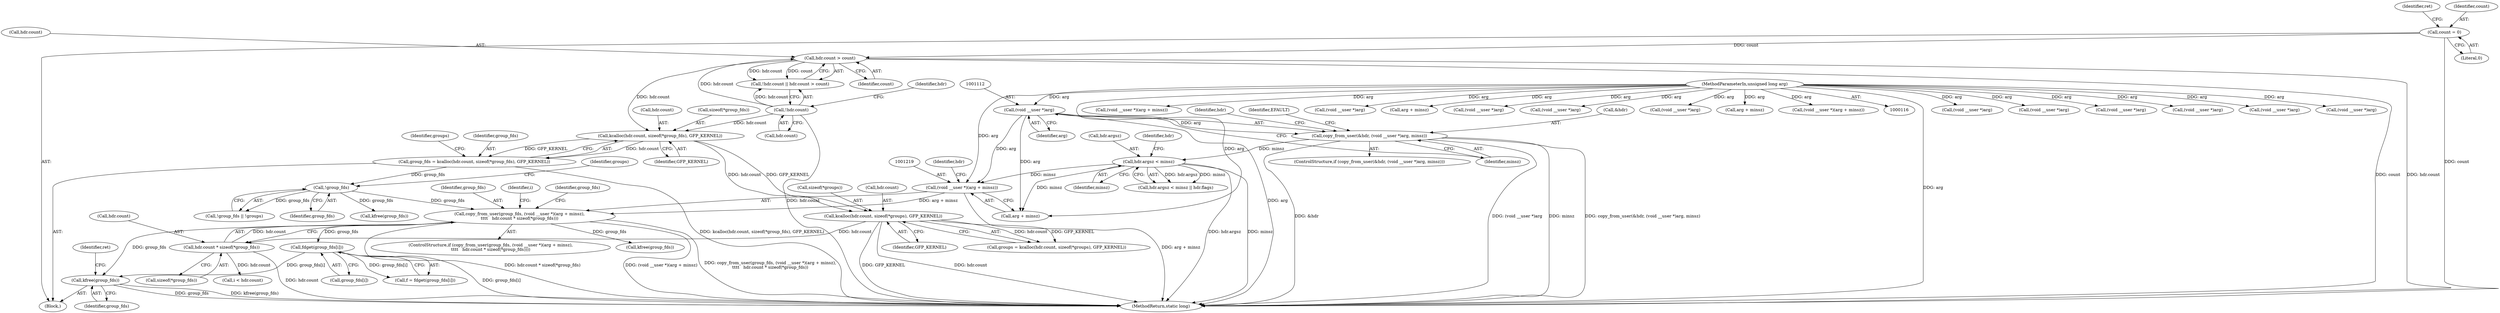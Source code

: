 digraph "0_linux_05692d7005a364add85c6e25a6c4447ce08f913a@pointer" {
"1001301" [label="(Call,kfree(group_fds))"];
"1001254" [label="(Call,fdget(group_fds[i]))"];
"1001216" [label="(Call,copy_from_user(group_fds, (void __user *)(arg + minsz),\n\t\t\t\t   hdr.count * sizeof(*group_fds)))"];
"1001203" [label="(Call,!group_fds)"];
"1001181" [label="(Call,group_fds = kcalloc(hdr.count, sizeof(*group_fds), GFP_KERNEL))"];
"1001183" [label="(Call,kcalloc(hdr.count, sizeof(*group_fds), GFP_KERNEL))"];
"1001169" [label="(Call,!hdr.count)"];
"1001173" [label="(Call,hdr.count > count)"];
"1001100" [label="(Call,count = 0)"];
"1001218" [label="(Call,(void __user *)(arg + minsz))"];
"1001111" [label="(Call,(void __user *)arg)"];
"1000119" [label="(MethodParameterIn,unsigned long arg)"];
"1001120" [label="(Call,hdr.argsz < minsz)"];
"1001108" [label="(Call,copy_from_user(&hdr, (void __user *)arg, minsz))"];
"1001223" [label="(Call,hdr.count * sizeof(*group_fds))"];
"1001193" [label="(Call,kcalloc(hdr.count, sizeof(*groups), GFP_KERNEL))"];
"1001182" [label="(Identifier,group_fds)"];
"1001124" [label="(Identifier,minsz)"];
"1001175" [label="(Identifier,hdr)"];
"1001181" [label="(Call,group_fds = kcalloc(hdr.count, sizeof(*group_fds), GFP_KERNEL))"];
"1001200" [label="(Identifier,GFP_KERNEL)"];
"1001111" [label="(Call,(void __user *)arg)"];
"1001194" [label="(Call,hdr.count)"];
"1001120" [label="(Call,hdr.argsz < minsz)"];
"1001105" [label="(Identifier,ret)"];
"1000557" [label="(Call,(void __user *)arg)"];
"1001302" [label="(Identifier,group_fds)"];
"1001191" [label="(Call,groups = kcalloc(hdr.count, sizeof(*groups), GFP_KERNEL))"];
"1000183" [label="(Call,(void __user *)arg)"];
"1001177" [label="(Identifier,count)"];
"1001223" [label="(Call,hdr.count * sizeof(*group_fds))"];
"1000589" [label="(Call,(void __user *)arg)"];
"1000911" [label="(Call,(void __user *)arg)"];
"1001168" [label="(Call,!hdr.count || hdr.count > count)"];
"1001126" [label="(Identifier,hdr)"];
"1001183" [label="(Call,kcalloc(hdr.count, sizeof(*group_fds), GFP_KERNEL))"];
"1001101" [label="(Identifier,count)"];
"1001117" [label="(Identifier,EFAULT)"];
"1001369" [label="(MethodReturn,static long)"];
"1001225" [label="(Identifier,hdr)"];
"1001100" [label="(Call,count = 0)"];
"1001217" [label="(Identifier,group_fds)"];
"1001206" [label="(Identifier,groups)"];
"1000686" [label="(Call,(void __user *)arg)"];
"1001047" [label="(Call,(void __user *)arg)"];
"1001107" [label="(ControlStructure,if (copy_from_user(&hdr, (void __user *)arg, minsz)))"];
"1001108" [label="(Call,copy_from_user(&hdr, (void __user *)arg, minsz))"];
"1001109" [label="(Call,&hdr)"];
"1001063" [label="(Call,(void __user *)(arg + minsz))"];
"1001255" [label="(Call,group_fds[i])"];
"1001204" [label="(Identifier,group_fds)"];
"1001190" [label="(Identifier,GFP_KERNEL)"];
"1000609" [label="(Call,(void __user *)arg)"];
"1000823" [label="(Call,arg + minsz)"];
"1001240" [label="(Identifier,i)"];
"1001301" [label="(Call,kfree(group_fds))"];
"1001170" [label="(Call,hdr.count)"];
"1001119" [label="(Call,hdr.argsz < minsz || hdr.flags)"];
"1000212" [label="(Call,(void __user *)arg)"];
"1001122" [label="(Identifier,hdr)"];
"1001173" [label="(Call,hdr.count > count)"];
"1000136" [label="(Call,(void __user *)arg)"];
"1001216" [label="(Call,copy_from_user(group_fds, (void __user *)(arg + minsz),\n\t\t\t\t   hdr.count * sizeof(*group_fds)))"];
"1001208" [label="(Call,kfree(group_fds))"];
"1001227" [label="(Call,sizeof(*group_fds))"];
"1001304" [label="(Identifier,ret)"];
"1001203" [label="(Call,!group_fds)"];
"1001089" [label="(Block,)"];
"1001232" [label="(Identifier,group_fds)"];
"1000119" [label="(MethodParameterIn,unsigned long arg)"];
"1000714" [label="(Call,(void __user *)arg)"];
"1001121" [label="(Call,hdr.argsz)"];
"1001215" [label="(ControlStructure,if (copy_from_user(group_fds, (void __user *)(arg + minsz),\n\t\t\t\t   hdr.count * sizeof(*group_fds))))"];
"1001184" [label="(Call,hdr.count)"];
"1001220" [label="(Call,arg + minsz)"];
"1001113" [label="(Identifier,arg)"];
"1001254" [label="(Call,fdget(group_fds[i]))"];
"1001193" [label="(Call,kcalloc(hdr.count, sizeof(*groups), GFP_KERNEL))"];
"1001231" [label="(Call,kfree(group_fds))"];
"1001202" [label="(Call,!group_fds || !groups)"];
"1001065" [label="(Call,arg + minsz)"];
"1001197" [label="(Call,sizeof(*groups))"];
"1001218" [label="(Call,(void __user *)(arg + minsz))"];
"1001187" [label="(Call,sizeof(*group_fds))"];
"1001174" [label="(Call,hdr.count)"];
"1000821" [label="(Call,(void __user *)(arg + minsz))"];
"1001252" [label="(Call,f = fdget(group_fds[i]))"];
"1001114" [label="(Identifier,minsz)"];
"1001242" [label="(Call,i < hdr.count)"];
"1001169" [label="(Call,!hdr.count)"];
"1001192" [label="(Identifier,groups)"];
"1001224" [label="(Call,hdr.count)"];
"1001102" [label="(Literal,0)"];
"1001301" -> "1001089"  [label="AST: "];
"1001301" -> "1001302"  [label="CFG: "];
"1001302" -> "1001301"  [label="AST: "];
"1001304" -> "1001301"  [label="CFG: "];
"1001301" -> "1001369"  [label="DDG: group_fds"];
"1001301" -> "1001369"  [label="DDG: kfree(group_fds)"];
"1001254" -> "1001301"  [label="DDG: group_fds[i]"];
"1001216" -> "1001301"  [label="DDG: group_fds"];
"1001254" -> "1001252"  [label="AST: "];
"1001254" -> "1001255"  [label="CFG: "];
"1001255" -> "1001254"  [label="AST: "];
"1001252" -> "1001254"  [label="CFG: "];
"1001254" -> "1001369"  [label="DDG: group_fds[i]"];
"1001254" -> "1001252"  [label="DDG: group_fds[i]"];
"1001216" -> "1001254"  [label="DDG: group_fds"];
"1001216" -> "1001215"  [label="AST: "];
"1001216" -> "1001223"  [label="CFG: "];
"1001217" -> "1001216"  [label="AST: "];
"1001218" -> "1001216"  [label="AST: "];
"1001223" -> "1001216"  [label="AST: "];
"1001232" -> "1001216"  [label="CFG: "];
"1001240" -> "1001216"  [label="CFG: "];
"1001216" -> "1001369"  [label="DDG: hdr.count * sizeof(*group_fds)"];
"1001216" -> "1001369"  [label="DDG: (void __user *)(arg + minsz)"];
"1001216" -> "1001369"  [label="DDG: copy_from_user(group_fds, (void __user *)(arg + minsz),\n\t\t\t\t   hdr.count * sizeof(*group_fds))"];
"1001203" -> "1001216"  [label="DDG: group_fds"];
"1001218" -> "1001216"  [label="DDG: arg + minsz"];
"1001223" -> "1001216"  [label="DDG: hdr.count"];
"1001216" -> "1001231"  [label="DDG: group_fds"];
"1001203" -> "1001202"  [label="AST: "];
"1001203" -> "1001204"  [label="CFG: "];
"1001204" -> "1001203"  [label="AST: "];
"1001206" -> "1001203"  [label="CFG: "];
"1001202" -> "1001203"  [label="CFG: "];
"1001203" -> "1001202"  [label="DDG: group_fds"];
"1001181" -> "1001203"  [label="DDG: group_fds"];
"1001203" -> "1001208"  [label="DDG: group_fds"];
"1001181" -> "1001089"  [label="AST: "];
"1001181" -> "1001183"  [label="CFG: "];
"1001182" -> "1001181"  [label="AST: "];
"1001183" -> "1001181"  [label="AST: "];
"1001192" -> "1001181"  [label="CFG: "];
"1001181" -> "1001369"  [label="DDG: kcalloc(hdr.count, sizeof(*group_fds), GFP_KERNEL)"];
"1001183" -> "1001181"  [label="DDG: hdr.count"];
"1001183" -> "1001181"  [label="DDG: GFP_KERNEL"];
"1001183" -> "1001190"  [label="CFG: "];
"1001184" -> "1001183"  [label="AST: "];
"1001187" -> "1001183"  [label="AST: "];
"1001190" -> "1001183"  [label="AST: "];
"1001169" -> "1001183"  [label="DDG: hdr.count"];
"1001173" -> "1001183"  [label="DDG: hdr.count"];
"1001183" -> "1001193"  [label="DDG: hdr.count"];
"1001183" -> "1001193"  [label="DDG: GFP_KERNEL"];
"1001169" -> "1001168"  [label="AST: "];
"1001169" -> "1001170"  [label="CFG: "];
"1001170" -> "1001169"  [label="AST: "];
"1001175" -> "1001169"  [label="CFG: "];
"1001168" -> "1001169"  [label="CFG: "];
"1001169" -> "1001369"  [label="DDG: hdr.count"];
"1001169" -> "1001168"  [label="DDG: hdr.count"];
"1001169" -> "1001173"  [label="DDG: hdr.count"];
"1001173" -> "1001168"  [label="AST: "];
"1001173" -> "1001177"  [label="CFG: "];
"1001174" -> "1001173"  [label="AST: "];
"1001177" -> "1001173"  [label="AST: "];
"1001168" -> "1001173"  [label="CFG: "];
"1001173" -> "1001369"  [label="DDG: count"];
"1001173" -> "1001369"  [label="DDG: hdr.count"];
"1001173" -> "1001168"  [label="DDG: hdr.count"];
"1001173" -> "1001168"  [label="DDG: count"];
"1001100" -> "1001173"  [label="DDG: count"];
"1001100" -> "1001089"  [label="AST: "];
"1001100" -> "1001102"  [label="CFG: "];
"1001101" -> "1001100"  [label="AST: "];
"1001102" -> "1001100"  [label="AST: "];
"1001105" -> "1001100"  [label="CFG: "];
"1001100" -> "1001369"  [label="DDG: count"];
"1001218" -> "1001220"  [label="CFG: "];
"1001219" -> "1001218"  [label="AST: "];
"1001220" -> "1001218"  [label="AST: "];
"1001225" -> "1001218"  [label="CFG: "];
"1001218" -> "1001369"  [label="DDG: arg + minsz"];
"1001111" -> "1001218"  [label="DDG: arg"];
"1000119" -> "1001218"  [label="DDG: arg"];
"1001120" -> "1001218"  [label="DDG: minsz"];
"1001111" -> "1001108"  [label="AST: "];
"1001111" -> "1001113"  [label="CFG: "];
"1001112" -> "1001111"  [label="AST: "];
"1001113" -> "1001111"  [label="AST: "];
"1001114" -> "1001111"  [label="CFG: "];
"1001111" -> "1001369"  [label="DDG: arg"];
"1001111" -> "1001108"  [label="DDG: arg"];
"1000119" -> "1001111"  [label="DDG: arg"];
"1001111" -> "1001220"  [label="DDG: arg"];
"1000119" -> "1000116"  [label="AST: "];
"1000119" -> "1001369"  [label="DDG: arg"];
"1000119" -> "1000136"  [label="DDG: arg"];
"1000119" -> "1000183"  [label="DDG: arg"];
"1000119" -> "1000212"  [label="DDG: arg"];
"1000119" -> "1000557"  [label="DDG: arg"];
"1000119" -> "1000589"  [label="DDG: arg"];
"1000119" -> "1000609"  [label="DDG: arg"];
"1000119" -> "1000686"  [label="DDG: arg"];
"1000119" -> "1000714"  [label="DDG: arg"];
"1000119" -> "1000821"  [label="DDG: arg"];
"1000119" -> "1000823"  [label="DDG: arg"];
"1000119" -> "1000911"  [label="DDG: arg"];
"1000119" -> "1001047"  [label="DDG: arg"];
"1000119" -> "1001063"  [label="DDG: arg"];
"1000119" -> "1001065"  [label="DDG: arg"];
"1000119" -> "1001220"  [label="DDG: arg"];
"1001120" -> "1001119"  [label="AST: "];
"1001120" -> "1001124"  [label="CFG: "];
"1001121" -> "1001120"  [label="AST: "];
"1001124" -> "1001120"  [label="AST: "];
"1001126" -> "1001120"  [label="CFG: "];
"1001119" -> "1001120"  [label="CFG: "];
"1001120" -> "1001369"  [label="DDG: hdr.argsz"];
"1001120" -> "1001369"  [label="DDG: minsz"];
"1001120" -> "1001119"  [label="DDG: hdr.argsz"];
"1001120" -> "1001119"  [label="DDG: minsz"];
"1001108" -> "1001120"  [label="DDG: minsz"];
"1001120" -> "1001220"  [label="DDG: minsz"];
"1001108" -> "1001107"  [label="AST: "];
"1001108" -> "1001114"  [label="CFG: "];
"1001109" -> "1001108"  [label="AST: "];
"1001114" -> "1001108"  [label="AST: "];
"1001117" -> "1001108"  [label="CFG: "];
"1001122" -> "1001108"  [label="CFG: "];
"1001108" -> "1001369"  [label="DDG: minsz"];
"1001108" -> "1001369"  [label="DDG: copy_from_user(&hdr, (void __user *)arg, minsz)"];
"1001108" -> "1001369"  [label="DDG: &hdr"];
"1001108" -> "1001369"  [label="DDG: (void __user *)arg"];
"1001223" -> "1001227"  [label="CFG: "];
"1001224" -> "1001223"  [label="AST: "];
"1001227" -> "1001223"  [label="AST: "];
"1001223" -> "1001369"  [label="DDG: hdr.count"];
"1001193" -> "1001223"  [label="DDG: hdr.count"];
"1001223" -> "1001242"  [label="DDG: hdr.count"];
"1001193" -> "1001191"  [label="AST: "];
"1001193" -> "1001200"  [label="CFG: "];
"1001194" -> "1001193"  [label="AST: "];
"1001197" -> "1001193"  [label="AST: "];
"1001200" -> "1001193"  [label="AST: "];
"1001191" -> "1001193"  [label="CFG: "];
"1001193" -> "1001369"  [label="DDG: GFP_KERNEL"];
"1001193" -> "1001369"  [label="DDG: hdr.count"];
"1001193" -> "1001191"  [label="DDG: hdr.count"];
"1001193" -> "1001191"  [label="DDG: GFP_KERNEL"];
}
